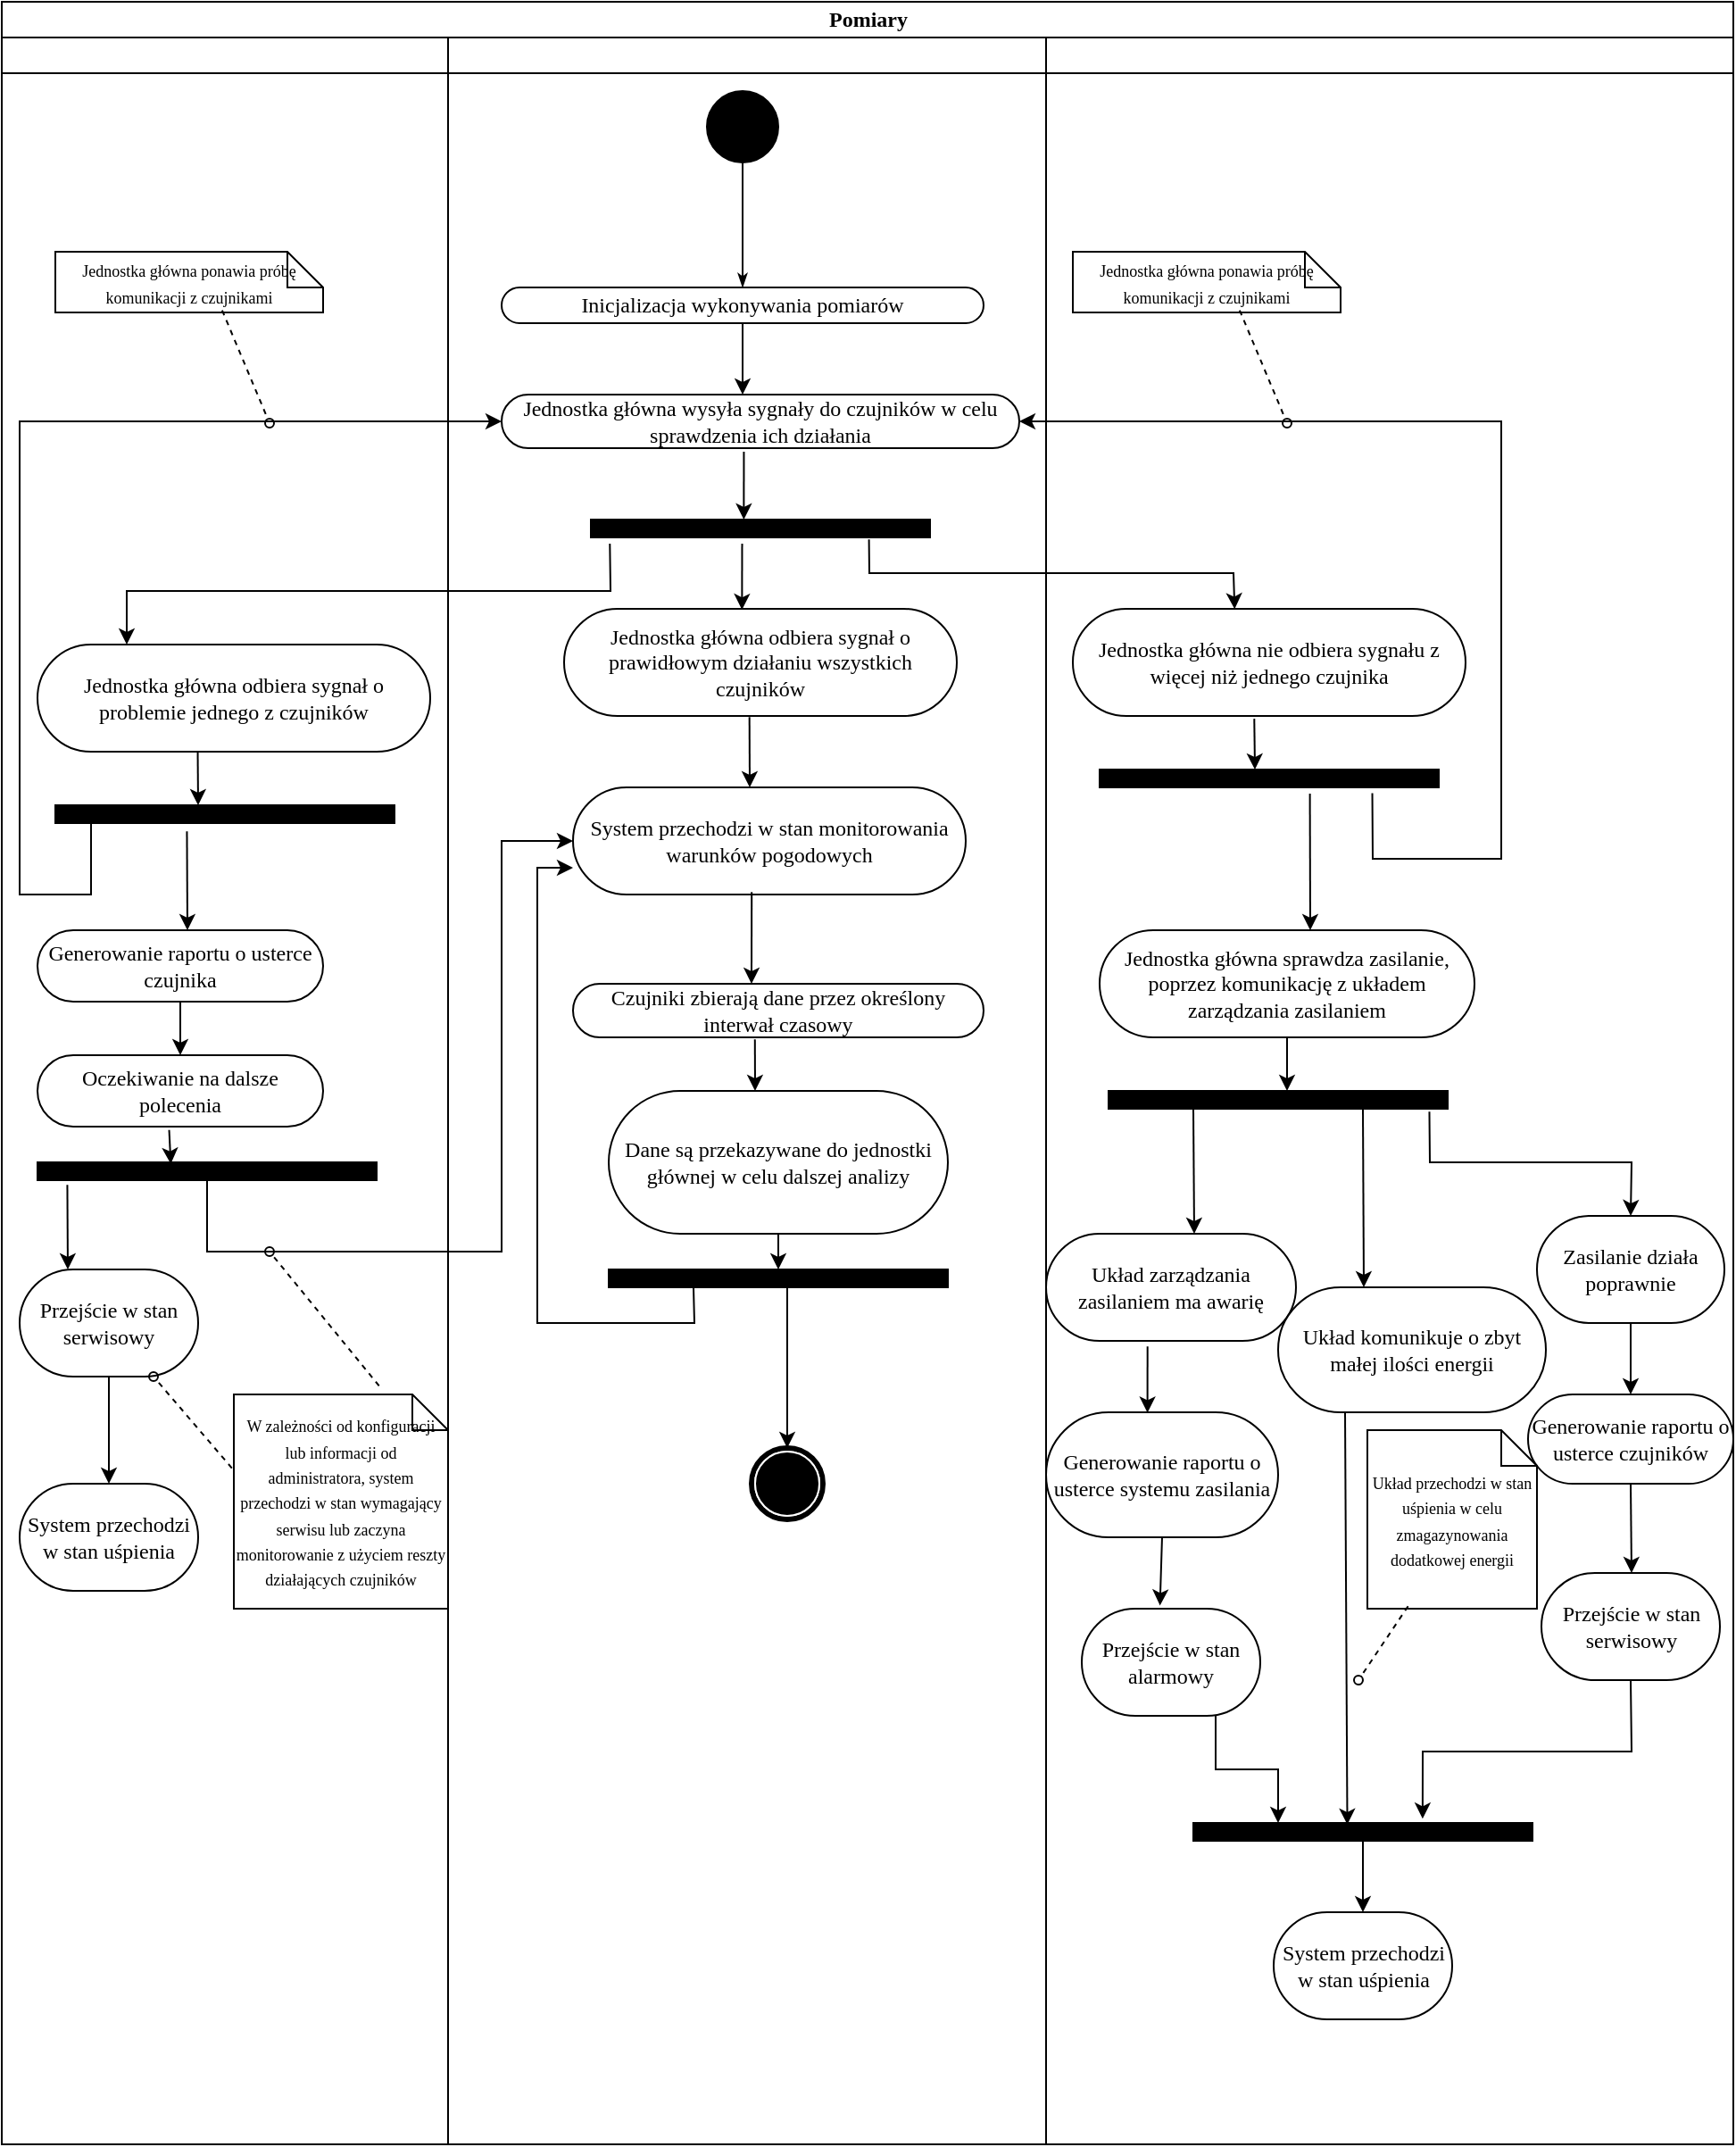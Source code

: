 <mxfile version="21.5.1" type="device">
  <diagram name="Page-1" id="0783ab3e-0a74-02c8-0abd-f7b4e66b4bec">
    <mxGraphModel dx="1063" dy="544" grid="1" gridSize="10" guides="1" tooltips="1" connect="1" arrows="1" fold="1" page="1" pageScale="1" pageWidth="850" pageHeight="1100" background="none" math="0" shadow="0">
      <root>
        <mxCell id="0" />
        <mxCell id="1" parent="0" />
        <mxCell id="1c1d494c118603dd-1" value="Pomiary" style="swimlane;html=1;childLayout=stackLayout;startSize=20;rounded=0;shadow=0;comic=0;labelBackgroundColor=none;strokeWidth=1;fontFamily=Verdana;fontSize=12;align=center;" parent="1" vertex="1">
          <mxGeometry x="40" y="20" width="970" height="1200" as="geometry" />
        </mxCell>
        <mxCell id="1c1d494c118603dd-2" value="" style="swimlane;html=1;startSize=20;" parent="1c1d494c118603dd-1" vertex="1">
          <mxGeometry y="20" width="250" height="1180" as="geometry" />
        </mxCell>
        <mxCell id="aZ85ElAMfdaMfV6Kr7nG-7" value="Jednostka główna odbiera sygnał o problemie jednego z czujników" style="rounded=1;whiteSpace=wrap;html=1;shadow=0;comic=0;labelBackgroundColor=none;strokeWidth=1;fontFamily=Verdana;fontSize=12;align=center;arcSize=50;" vertex="1" parent="1c1d494c118603dd-2">
          <mxGeometry x="20" y="340" width="220" height="60" as="geometry" />
        </mxCell>
        <mxCell id="aZ85ElAMfdaMfV6Kr7nG-9" value="" style="whiteSpace=wrap;html=1;rounded=0;shadow=0;comic=0;labelBackgroundColor=none;strokeWidth=1;fillColor=#000000;fontFamily=Verdana;fontSize=12;align=center;rotation=0;" vertex="1" parent="1c1d494c118603dd-2">
          <mxGeometry x="30" y="430" width="190" height="10" as="geometry" />
        </mxCell>
        <mxCell id="aZ85ElAMfdaMfV6Kr7nG-10" value="" style="endArrow=classic;html=1;rounded=0;exitX=0.408;exitY=0.991;exitDx=0;exitDy=0;exitPerimeter=0;" edge="1" parent="1c1d494c118603dd-2" source="aZ85ElAMfdaMfV6Kr7nG-7">
          <mxGeometry width="50" height="50" relative="1" as="geometry">
            <mxPoint x="110" y="530" as="sourcePoint" />
            <mxPoint x="110" y="430" as="targetPoint" />
          </mxGeometry>
        </mxCell>
        <mxCell id="aZ85ElAMfdaMfV6Kr7nG-11" value="&lt;font style=&quot;font-size: 9px;&quot;&gt;Jednostka główna ponawia próbę komunikacji z czujnikami&lt;/font&gt;" style="shape=note;whiteSpace=wrap;html=1;rounded=0;shadow=0;comic=0;labelBackgroundColor=none;strokeWidth=1;fontFamily=Verdana;fontSize=12;align=center;size=20;" vertex="1" parent="1c1d494c118603dd-2">
          <mxGeometry x="30" y="120" width="150" height="34" as="geometry" />
        </mxCell>
        <mxCell id="aZ85ElAMfdaMfV6Kr7nG-12" style="edgeStyle=none;rounded=0;html=1;dashed=1;labelBackgroundColor=none;startArrow=none;startFill=0;startSize=5;endArrow=oval;endFill=0;endSize=5;jettySize=auto;orthogonalLoop=1;strokeWidth=1;fontFamily=Verdana;fontSize=12;exitX=0.623;exitY=0.965;exitDx=0;exitDy=0;exitPerimeter=0;" edge="1" parent="1c1d494c118603dd-2" source="aZ85ElAMfdaMfV6Kr7nG-11">
          <mxGeometry relative="1" as="geometry">
            <mxPoint x="200" y="60" as="sourcePoint" />
            <mxPoint x="150" y="216" as="targetPoint" />
          </mxGeometry>
        </mxCell>
        <mxCell id="aZ85ElAMfdaMfV6Kr7nG-13" value="" style="endArrow=classic;html=1;rounded=0;exitX=0.388;exitY=1.464;exitDx=0;exitDy=0;exitPerimeter=0;" edge="1" parent="1c1d494c118603dd-2" source="aZ85ElAMfdaMfV6Kr7nG-9">
          <mxGeometry width="50" height="50" relative="1" as="geometry">
            <mxPoint x="130" y="610" as="sourcePoint" />
            <mxPoint x="104" y="500" as="targetPoint" />
            <Array as="points">
              <mxPoint x="104" y="500" />
            </Array>
          </mxGeometry>
        </mxCell>
        <mxCell id="aZ85ElAMfdaMfV6Kr7nG-14" value="Generowanie raportu o usterce czujnika" style="rounded=1;whiteSpace=wrap;html=1;shadow=0;comic=0;labelBackgroundColor=none;strokeWidth=1;fontFamily=Verdana;fontSize=12;align=center;arcSize=50;" vertex="1" parent="1c1d494c118603dd-2">
          <mxGeometry x="20" y="500" width="160" height="40" as="geometry" />
        </mxCell>
        <mxCell id="aZ85ElAMfdaMfV6Kr7nG-15" value="" style="endArrow=classic;html=1;rounded=0;exitX=0.5;exitY=1;exitDx=0;exitDy=0;" edge="1" parent="1c1d494c118603dd-2" source="aZ85ElAMfdaMfV6Kr7nG-14">
          <mxGeometry width="50" height="50" relative="1" as="geometry">
            <mxPoint x="70" y="690" as="sourcePoint" />
            <mxPoint x="100" y="570" as="targetPoint" />
          </mxGeometry>
        </mxCell>
        <mxCell id="aZ85ElAMfdaMfV6Kr7nG-16" value="Oczekiwanie na dalsze polecenia" style="rounded=1;whiteSpace=wrap;html=1;shadow=0;comic=0;labelBackgroundColor=none;strokeWidth=1;fontFamily=Verdana;fontSize=12;align=center;arcSize=50;" vertex="1" parent="1c1d494c118603dd-2">
          <mxGeometry x="20" y="570" width="160" height="40" as="geometry" />
        </mxCell>
        <mxCell id="aZ85ElAMfdaMfV6Kr7nG-17" value="" style="whiteSpace=wrap;html=1;rounded=0;shadow=0;comic=0;labelBackgroundColor=none;strokeWidth=1;fillColor=#000000;fontFamily=Verdana;fontSize=12;align=center;rotation=0;" vertex="1" parent="1c1d494c118603dd-2">
          <mxGeometry x="20" y="630" width="190" height="10" as="geometry" />
        </mxCell>
        <mxCell id="aZ85ElAMfdaMfV6Kr7nG-18" value="" style="endArrow=classic;html=1;rounded=0;exitX=0.461;exitY=1.046;exitDx=0;exitDy=0;exitPerimeter=0;entryX=0.393;entryY=0.082;entryDx=0;entryDy=0;entryPerimeter=0;" edge="1" parent="1c1d494c118603dd-2" source="aZ85ElAMfdaMfV6Kr7nG-16" target="aZ85ElAMfdaMfV6Kr7nG-17">
          <mxGeometry width="50" height="50" relative="1" as="geometry">
            <mxPoint x="100" y="730" as="sourcePoint" />
            <mxPoint x="150" y="680" as="targetPoint" />
          </mxGeometry>
        </mxCell>
        <mxCell id="aZ85ElAMfdaMfV6Kr7nG-19" value="" style="endArrow=classic;html=1;rounded=0;exitX=0.088;exitY=1.264;exitDx=0;exitDy=0;exitPerimeter=0;" edge="1" parent="1c1d494c118603dd-2" source="aZ85ElAMfdaMfV6Kr7nG-17">
          <mxGeometry width="50" height="50" relative="1" as="geometry">
            <mxPoint x="120" y="810" as="sourcePoint" />
            <mxPoint x="37" y="690" as="targetPoint" />
          </mxGeometry>
        </mxCell>
        <mxCell id="aZ85ElAMfdaMfV6Kr7nG-20" value="Przejście w stan serwisowy" style="rounded=1;whiteSpace=wrap;html=1;shadow=0;comic=0;labelBackgroundColor=none;strokeWidth=1;fontFamily=Verdana;fontSize=12;align=center;arcSize=50;" vertex="1" parent="1c1d494c118603dd-2">
          <mxGeometry x="10" y="690" width="100" height="60" as="geometry" />
        </mxCell>
        <mxCell id="1c1d494c118603dd-20" value="&lt;font style=&quot;font-size: 9px;&quot;&gt;W zależności od konfiguracji lub informacji od administratora, system przechodzi w stan wymagający serwisu lub zaczyna monitorowanie z użyciem reszty działających czujników&lt;/font&gt;" style="shape=note;whiteSpace=wrap;html=1;rounded=0;shadow=0;comic=0;labelBackgroundColor=none;strokeWidth=1;fontFamily=Verdana;fontSize=12;align=center;size=20;" parent="1c1d494c118603dd-2" vertex="1">
          <mxGeometry x="130" y="760" width="120" height="120" as="geometry" />
        </mxCell>
        <mxCell id="aZ85ElAMfdaMfV6Kr7nG-23" style="edgeStyle=none;rounded=0;html=1;dashed=1;labelBackgroundColor=none;startArrow=none;startFill=0;startSize=5;endArrow=oval;endFill=0;endSize=5;jettySize=auto;orthogonalLoop=1;strokeWidth=1;fontFamily=Verdana;fontSize=12;entryX=0.75;entryY=1;entryDx=0;entryDy=0;exitX=-0.009;exitY=0.344;exitDx=0;exitDy=0;exitPerimeter=0;" edge="1" parent="1c1d494c118603dd-2" source="1c1d494c118603dd-20" target="aZ85ElAMfdaMfV6Kr7nG-20">
          <mxGeometry relative="1" as="geometry">
            <mxPoint x="89.32" y="800" as="sourcePoint" />
            <mxPoint x="170.674" y="750" as="targetPoint" />
          </mxGeometry>
        </mxCell>
        <mxCell id="aZ85ElAMfdaMfV6Kr7nG-24" style="edgeStyle=none;rounded=0;html=1;dashed=1;labelBackgroundColor=none;startArrow=none;startFill=0;startSize=5;endArrow=oval;endFill=0;endSize=5;jettySize=auto;orthogonalLoop=1;strokeWidth=1;fontFamily=Verdana;fontSize=12;exitX=0.678;exitY=-0.04;exitDx=0;exitDy=0;exitPerimeter=0;" edge="1" parent="1c1d494c118603dd-2" source="1c1d494c118603dd-20">
          <mxGeometry relative="1" as="geometry">
            <mxPoint x="168.65" y="670" as="sourcePoint" />
            <mxPoint x="150" y="680" as="targetPoint" />
          </mxGeometry>
        </mxCell>
        <mxCell id="aZ85ElAMfdaMfV6Kr7nG-49" value="" style="endArrow=classic;html=1;rounded=0;exitX=0.5;exitY=1;exitDx=0;exitDy=0;" edge="1" parent="1c1d494c118603dd-2" source="aZ85ElAMfdaMfV6Kr7nG-20">
          <mxGeometry width="50" height="50" relative="1" as="geometry">
            <mxPoint x="30" y="870" as="sourcePoint" />
            <mxPoint x="60" y="810" as="targetPoint" />
          </mxGeometry>
        </mxCell>
        <mxCell id="aZ85ElAMfdaMfV6Kr7nG-50" value="System przechodzi w stan uśpienia" style="rounded=1;whiteSpace=wrap;html=1;shadow=0;comic=0;labelBackgroundColor=none;strokeWidth=1;fontFamily=Verdana;fontSize=12;align=center;arcSize=50;" vertex="1" parent="1c1d494c118603dd-2">
          <mxGeometry x="10" y="810" width="100" height="60" as="geometry" />
        </mxCell>
        <mxCell id="1c1d494c118603dd-3" value="" style="swimlane;html=1;startSize=20;" parent="1c1d494c118603dd-1" vertex="1">
          <mxGeometry x="250" y="20" width="335" height="1180" as="geometry" />
        </mxCell>
        <mxCell id="60571a20871a0731-4" value="" style="ellipse;whiteSpace=wrap;html=1;rounded=0;shadow=0;comic=0;labelBackgroundColor=none;strokeWidth=1;fillColor=#000000;fontFamily=Verdana;fontSize=12;align=center;" parent="1c1d494c118603dd-3" vertex="1">
          <mxGeometry x="145" y="30" width="40" height="40" as="geometry" />
        </mxCell>
        <mxCell id="60571a20871a0731-8" value="Inicjalizacja wykonywania pomiarów" style="rounded=1;whiteSpace=wrap;html=1;shadow=0;comic=0;labelBackgroundColor=none;strokeWidth=1;fontFamily=Verdana;fontSize=12;align=center;arcSize=50;" parent="1c1d494c118603dd-3" vertex="1">
          <mxGeometry x="30" y="140" width="270" height="20" as="geometry" />
        </mxCell>
        <mxCell id="1c1d494c118603dd-27" style="edgeStyle=orthogonalEdgeStyle;rounded=0;html=1;labelBackgroundColor=none;startArrow=none;startFill=0;startSize=5;endArrow=classicThin;endFill=1;endSize=5;jettySize=auto;orthogonalLoop=1;strokeWidth=1;fontFamily=Verdana;fontSize=12" parent="1c1d494c118603dd-3" source="60571a20871a0731-4" target="60571a20871a0731-8" edge="1">
          <mxGeometry relative="1" as="geometry">
            <Array as="points">
              <mxPoint x="165" y="125" />
            </Array>
          </mxGeometry>
        </mxCell>
        <mxCell id="aZ85ElAMfdaMfV6Kr7nG-3" value="" style="endArrow=classic;html=1;rounded=0;exitX=0.5;exitY=1;exitDx=0;exitDy=0;" edge="1" parent="1c1d494c118603dd-3" source="60571a20871a0731-8">
          <mxGeometry width="50" height="50" relative="1" as="geometry">
            <mxPoint x="110" y="370" as="sourcePoint" />
            <mxPoint x="165" y="200" as="targetPoint" />
          </mxGeometry>
        </mxCell>
        <mxCell id="aZ85ElAMfdaMfV6Kr7nG-4" value="Jednostka główna wysyła sygnały do czujników w celu sprawdzenia ich działania" style="rounded=1;whiteSpace=wrap;html=1;shadow=0;comic=0;labelBackgroundColor=none;strokeWidth=1;fontFamily=Verdana;fontSize=12;align=center;arcSize=50;" vertex="1" parent="1c1d494c118603dd-3">
          <mxGeometry x="30" y="200" width="290" height="30" as="geometry" />
        </mxCell>
        <mxCell id="aZ85ElAMfdaMfV6Kr7nG-1" value="" style="whiteSpace=wrap;html=1;rounded=0;shadow=0;comic=0;labelBackgroundColor=none;strokeWidth=1;fillColor=#000000;fontFamily=Verdana;fontSize=12;align=center;rotation=0;" vertex="1" parent="1c1d494c118603dd-3">
          <mxGeometry x="80" y="270" width="190" height="10" as="geometry" />
        </mxCell>
        <mxCell id="aZ85ElAMfdaMfV6Kr7nG-5" value="" style="endArrow=classic;html=1;rounded=0;exitX=0.468;exitY=1.067;exitDx=0;exitDy=0;exitPerimeter=0;entryX=0.451;entryY=0;entryDx=0;entryDy=0;entryPerimeter=0;" edge="1" parent="1c1d494c118603dd-3" source="aZ85ElAMfdaMfV6Kr7nG-4" target="aZ85ElAMfdaMfV6Kr7nG-1">
          <mxGeometry width="50" height="50" relative="1" as="geometry">
            <mxPoint x="110" y="270" as="sourcePoint" />
            <mxPoint x="166" y="250" as="targetPoint" />
          </mxGeometry>
        </mxCell>
        <mxCell id="aZ85ElAMfdaMfV6Kr7nG-6" value="" style="endArrow=classic;html=1;rounded=0;exitX=0.056;exitY=1.346;exitDx=0;exitDy=0;exitPerimeter=0;" edge="1" parent="1c1d494c118603dd-3" source="aZ85ElAMfdaMfV6Kr7nG-1">
          <mxGeometry width="50" height="50" relative="1" as="geometry">
            <mxPoint x="170" y="430" as="sourcePoint" />
            <mxPoint x="-180" y="340" as="targetPoint" />
            <Array as="points">
              <mxPoint x="91" y="310" />
              <mxPoint x="-180" y="310" />
            </Array>
          </mxGeometry>
        </mxCell>
        <mxCell id="aZ85ElAMfdaMfV6Kr7nG-25" value="Jednostka główna odbiera sygnał o prawidłowym działaniu wszystkich czujników" style="rounded=1;whiteSpace=wrap;html=1;shadow=0;comic=0;labelBackgroundColor=none;strokeWidth=1;fontFamily=Verdana;fontSize=12;align=center;arcSize=50;" vertex="1" parent="1c1d494c118603dd-3">
          <mxGeometry x="65" y="320" width="220" height="60" as="geometry" />
        </mxCell>
        <mxCell id="aZ85ElAMfdaMfV6Kr7nG-26" value="" style="endArrow=classic;html=1;rounded=0;exitX=0.446;exitY=1.355;exitDx=0;exitDy=0;exitPerimeter=0;entryX=0.453;entryY=0.009;entryDx=0;entryDy=0;entryPerimeter=0;" edge="1" parent="1c1d494c118603dd-3" source="aZ85ElAMfdaMfV6Kr7nG-1" target="aZ85ElAMfdaMfV6Kr7nG-25">
          <mxGeometry width="50" height="50" relative="1" as="geometry">
            <mxPoint x="180" y="340" as="sourcePoint" />
            <mxPoint x="230" y="290" as="targetPoint" />
          </mxGeometry>
        </mxCell>
        <mxCell id="aZ85ElAMfdaMfV6Kr7nG-27" value="" style="endArrow=classic;html=1;rounded=0;exitX=0.472;exitY=1.011;exitDx=0;exitDy=0;exitPerimeter=0;" edge="1" parent="1c1d494c118603dd-3" source="aZ85ElAMfdaMfV6Kr7nG-25">
          <mxGeometry width="50" height="50" relative="1" as="geometry">
            <mxPoint x="170" y="470" as="sourcePoint" />
            <mxPoint x="169" y="420" as="targetPoint" />
          </mxGeometry>
        </mxCell>
        <mxCell id="aZ85ElAMfdaMfV6Kr7nG-28" value="System przechodzi w stan monitorowania warunków pogodowych" style="rounded=1;whiteSpace=wrap;html=1;shadow=0;comic=0;labelBackgroundColor=none;strokeWidth=1;fontFamily=Verdana;fontSize=12;align=center;arcSize=50;" vertex="1" parent="1c1d494c118603dd-3">
          <mxGeometry x="70" y="420" width="220" height="60" as="geometry" />
        </mxCell>
        <mxCell id="60571a20871a0731-5" value="" style="shape=mxgraph.bpmn.shape;html=1;verticalLabelPosition=bottom;labelBackgroundColor=#ffffff;verticalAlign=top;perimeter=ellipsePerimeter;outline=end;symbol=terminate;rounded=0;shadow=0;comic=0;strokeWidth=1;fontFamily=Verdana;fontSize=12;align=center;" parent="1c1d494c118603dd-3" vertex="1">
          <mxGeometry x="170" y="790" width="40" height="40" as="geometry" />
        </mxCell>
        <mxCell id="aZ85ElAMfdaMfV6Kr7nG-70" value="" style="endArrow=classic;html=1;rounded=0;exitX=0.455;exitY=0.977;exitDx=0;exitDy=0;exitPerimeter=0;" edge="1" parent="1c1d494c118603dd-3" source="aZ85ElAMfdaMfV6Kr7nG-28">
          <mxGeometry width="50" height="50" relative="1" as="geometry">
            <mxPoint x="190" y="720" as="sourcePoint" />
            <mxPoint x="170" y="530" as="targetPoint" />
          </mxGeometry>
        </mxCell>
        <mxCell id="aZ85ElAMfdaMfV6Kr7nG-71" value="Czujniki zbierają dane przez określony interwał czasowy" style="rounded=1;whiteSpace=wrap;html=1;shadow=0;comic=0;labelBackgroundColor=none;strokeWidth=1;fontFamily=Verdana;fontSize=12;align=center;arcSize=50;" vertex="1" parent="1c1d494c118603dd-3">
          <mxGeometry x="70" y="530" width="230" height="30" as="geometry" />
        </mxCell>
        <mxCell id="aZ85ElAMfdaMfV6Kr7nG-72" value="Dane są przekazywane do jednostki głównej w celu dalszej analizy" style="rounded=1;whiteSpace=wrap;html=1;shadow=0;comic=0;labelBackgroundColor=none;strokeWidth=1;fontFamily=Verdana;fontSize=12;align=center;arcSize=50;" vertex="1" parent="1c1d494c118603dd-3">
          <mxGeometry x="90" y="590" width="190" height="80" as="geometry" />
        </mxCell>
        <mxCell id="aZ85ElAMfdaMfV6Kr7nG-73" value="" style="endArrow=classic;html=1;rounded=0;exitX=0.443;exitY=1.039;exitDx=0;exitDy=0;exitPerimeter=0;" edge="1" parent="1c1d494c118603dd-3" source="aZ85ElAMfdaMfV6Kr7nG-71">
          <mxGeometry width="50" height="50" relative="1" as="geometry">
            <mxPoint x="160" y="800" as="sourcePoint" />
            <mxPoint x="172" y="590" as="targetPoint" />
          </mxGeometry>
        </mxCell>
        <mxCell id="aZ85ElAMfdaMfV6Kr7nG-74" value="" style="endArrow=classic;html=1;rounded=0;entryX=0;entryY=0.75;entryDx=0;entryDy=0;exitX=0.25;exitY=1;exitDx=0;exitDy=0;" edge="1" parent="1c1d494c118603dd-3" source="aZ85ElAMfdaMfV6Kr7nG-77" target="aZ85ElAMfdaMfV6Kr7nG-28">
          <mxGeometry width="50" height="50" relative="1" as="geometry">
            <mxPoint x="140" y="740" as="sourcePoint" />
            <mxPoint x="50" y="460" as="targetPoint" />
            <Array as="points">
              <mxPoint x="138" y="720" />
              <mxPoint x="50" y="720" />
              <mxPoint x="50" y="465" />
            </Array>
          </mxGeometry>
        </mxCell>
        <mxCell id="aZ85ElAMfdaMfV6Kr7nG-77" value="" style="whiteSpace=wrap;html=1;rounded=0;shadow=0;comic=0;labelBackgroundColor=none;strokeWidth=1;fillColor=#000000;fontFamily=Verdana;fontSize=12;align=center;rotation=0;" vertex="1" parent="1c1d494c118603dd-3">
          <mxGeometry x="90" y="690" width="190" height="10" as="geometry" />
        </mxCell>
        <mxCell id="aZ85ElAMfdaMfV6Kr7nG-78" value="" style="endArrow=classic;html=1;rounded=0;exitX=0.5;exitY=1;exitDx=0;exitDy=0;entryX=0.5;entryY=0;entryDx=0;entryDy=0;" edge="1" parent="1c1d494c118603dd-3" source="aZ85ElAMfdaMfV6Kr7nG-72" target="aZ85ElAMfdaMfV6Kr7nG-77">
          <mxGeometry width="50" height="50" relative="1" as="geometry">
            <mxPoint x="210" y="780" as="sourcePoint" />
            <mxPoint x="260" y="730" as="targetPoint" />
          </mxGeometry>
        </mxCell>
        <mxCell id="aZ85ElAMfdaMfV6Kr7nG-81" value="" style="endArrow=classic;html=1;rounded=0;entryX=0.5;entryY=0;entryDx=0;entryDy=0;" edge="1" parent="1c1d494c118603dd-3" target="60571a20871a0731-5">
          <mxGeometry width="50" height="50" relative="1" as="geometry">
            <mxPoint x="190" y="700" as="sourcePoint" />
            <mxPoint x="270" y="830" as="targetPoint" />
          </mxGeometry>
        </mxCell>
        <mxCell id="1c1d494c118603dd-30" style="edgeStyle=orthogonalEdgeStyle;rounded=0;html=1;exitX=0.25;exitY=1;entryX=0.5;entryY=0;labelBackgroundColor=none;startArrow=none;startFill=0;startSize=5;endArrow=classicThin;endFill=1;endSize=5;jettySize=auto;orthogonalLoop=1;strokeWidth=1;fontFamily=Verdana;fontSize=12" parent="1c1d494c118603dd-1" source="60571a20871a0731-3" edge="1">
          <mxGeometry relative="1" as="geometry">
            <Array as="points">
              <mxPoint x="317" y="210" />
              <mxPoint x="140" y="210" />
            </Array>
            <mxPoint x="140" y="240" as="targetPoint" />
          </mxGeometry>
        </mxCell>
        <mxCell id="aZ85ElAMfdaMfV6Kr7nG-8" value="" style="endArrow=classic;html=1;rounded=0;entryX=0;entryY=0.5;entryDx=0;entryDy=0;" edge="1" parent="1c1d494c118603dd-1" target="aZ85ElAMfdaMfV6Kr7nG-4">
          <mxGeometry width="50" height="50" relative="1" as="geometry">
            <mxPoint x="50" y="460" as="sourcePoint" />
            <mxPoint x="190" y="320" as="targetPoint" />
            <Array as="points">
              <mxPoint x="50" y="490" />
              <mxPoint x="50" y="500" />
              <mxPoint x="10" y="500" />
              <mxPoint x="10" y="235" />
            </Array>
          </mxGeometry>
        </mxCell>
        <mxCell id="aZ85ElAMfdaMfV6Kr7nG-21" value="" style="endArrow=classic;html=1;rounded=0;exitX=0.5;exitY=1;exitDx=0;exitDy=0;entryX=0;entryY=0.5;entryDx=0;entryDy=0;" edge="1" parent="1c1d494c118603dd-1" source="aZ85ElAMfdaMfV6Kr7nG-17" target="aZ85ElAMfdaMfV6Kr7nG-28">
          <mxGeometry width="50" height="50" relative="1" as="geometry">
            <mxPoint x="160" y="880" as="sourcePoint" />
            <mxPoint x="310" y="460" as="targetPoint" />
            <Array as="points">
              <mxPoint x="115" y="700" />
              <mxPoint x="280" y="700" />
              <mxPoint x="280" y="470" />
            </Array>
          </mxGeometry>
        </mxCell>
        <mxCell id="aZ85ElAMfdaMfV6Kr7nG-30" value="" style="endArrow=classic;html=1;rounded=0;exitX=0.82;exitY=1.118;exitDx=0;exitDy=0;exitPerimeter=0;entryX=0.412;entryY=0.003;entryDx=0;entryDy=0;entryPerimeter=0;" edge="1" parent="1c1d494c118603dd-1" source="aZ85ElAMfdaMfV6Kr7nG-1" target="1c1d494c118603dd-5">
          <mxGeometry width="50" height="50" relative="1" as="geometry">
            <mxPoint x="680" y="310" as="sourcePoint" />
            <mxPoint x="730" y="260" as="targetPoint" />
            <Array as="points">
              <mxPoint x="486" y="320" />
              <mxPoint x="690" y="320" />
            </Array>
          </mxGeometry>
        </mxCell>
        <mxCell id="aZ85ElAMfdaMfV6Kr7nG-33" value="" style="endArrow=classic;html=1;rounded=0;exitX=0.804;exitY=1.328;exitDx=0;exitDy=0;exitPerimeter=0;entryX=1;entryY=0.5;entryDx=0;entryDy=0;" edge="1" parent="1c1d494c118603dd-1" source="aZ85ElAMfdaMfV6Kr7nG-31" target="aZ85ElAMfdaMfV6Kr7nG-4">
          <mxGeometry width="50" height="50" relative="1" as="geometry">
            <mxPoint x="770" y="490" as="sourcePoint" />
            <mxPoint x="820" y="230" as="targetPoint" />
            <Array as="points">
              <mxPoint x="768" y="480" />
              <mxPoint x="840" y="480" />
              <mxPoint x="840" y="360" />
              <mxPoint x="840" y="235" />
            </Array>
          </mxGeometry>
        </mxCell>
        <mxCell id="1c1d494c118603dd-4" value="" style="swimlane;html=1;startSize=20;" parent="1c1d494c118603dd-1" vertex="1">
          <mxGeometry x="585" y="20" width="385" height="1180" as="geometry" />
        </mxCell>
        <mxCell id="1c1d494c118603dd-5" value="Jednostka główna nie odbiera sygnału z więcej niż jednego czujnika" style="rounded=1;whiteSpace=wrap;html=1;shadow=0;comic=0;labelBackgroundColor=none;strokeWidth=1;fontFamily=Verdana;fontSize=12;align=center;arcSize=50;" parent="1c1d494c118603dd-4" vertex="1">
          <mxGeometry x="15" y="320" width="220" height="60" as="geometry" />
        </mxCell>
        <mxCell id="aZ85ElAMfdaMfV6Kr7nG-31" value="" style="whiteSpace=wrap;html=1;rounded=0;shadow=0;comic=0;labelBackgroundColor=none;strokeWidth=1;fillColor=#000000;fontFamily=Verdana;fontSize=12;align=center;rotation=0;" vertex="1" parent="1c1d494c118603dd-4">
          <mxGeometry x="30" y="410" width="190" height="10" as="geometry" />
        </mxCell>
        <mxCell id="aZ85ElAMfdaMfV6Kr7nG-32" value="" style="endArrow=classic;html=1;rounded=0;exitX=0.462;exitY=1.026;exitDx=0;exitDy=0;exitPerimeter=0;" edge="1" parent="1c1d494c118603dd-4" source="1c1d494c118603dd-5">
          <mxGeometry width="50" height="50" relative="1" as="geometry">
            <mxPoint x="125" y="600" as="sourcePoint" />
            <mxPoint x="117" y="410" as="targetPoint" />
          </mxGeometry>
        </mxCell>
        <mxCell id="aZ85ElAMfdaMfV6Kr7nG-34" value="&lt;font style=&quot;font-size: 9px;&quot;&gt;Jednostka główna ponawia próbę komunikacji z czujnikami&lt;/font&gt;" style="shape=note;whiteSpace=wrap;html=1;rounded=0;shadow=0;comic=0;labelBackgroundColor=none;strokeWidth=1;fontFamily=Verdana;fontSize=12;align=center;size=20;" vertex="1" parent="1c1d494c118603dd-4">
          <mxGeometry x="15" y="120" width="150" height="34" as="geometry" />
        </mxCell>
        <mxCell id="aZ85ElAMfdaMfV6Kr7nG-35" style="edgeStyle=none;rounded=0;html=1;dashed=1;labelBackgroundColor=none;startArrow=none;startFill=0;startSize=5;endArrow=oval;endFill=0;endSize=5;jettySize=auto;orthogonalLoop=1;strokeWidth=1;fontFamily=Verdana;fontSize=12;exitX=0.623;exitY=0.965;exitDx=0;exitDy=0;exitPerimeter=0;" edge="1" parent="1c1d494c118603dd-4" source="aZ85ElAMfdaMfV6Kr7nG-34">
          <mxGeometry relative="1" as="geometry">
            <mxPoint x="185" y="60" as="sourcePoint" />
            <mxPoint x="135" y="216" as="targetPoint" />
          </mxGeometry>
        </mxCell>
        <mxCell id="aZ85ElAMfdaMfV6Kr7nG-36" value="" style="endArrow=classic;html=1;rounded=0;exitX=0.62;exitY=1.346;exitDx=0;exitDy=0;exitPerimeter=0;" edge="1" parent="1c1d494c118603dd-4" source="aZ85ElAMfdaMfV6Kr7nG-31">
          <mxGeometry width="50" height="50" relative="1" as="geometry">
            <mxPoint x="135" y="550" as="sourcePoint" />
            <mxPoint x="148" y="500" as="targetPoint" />
          </mxGeometry>
        </mxCell>
        <mxCell id="aZ85ElAMfdaMfV6Kr7nG-37" value="Jednostka główna sprawdza zasilanie, poprzez komunikację z układem zarządzania zasilaniem" style="rounded=1;whiteSpace=wrap;html=1;shadow=0;comic=0;labelBackgroundColor=none;strokeWidth=1;fontFamily=Verdana;fontSize=12;align=center;arcSize=50;" vertex="1" parent="1c1d494c118603dd-4">
          <mxGeometry x="30" y="500" width="210" height="60" as="geometry" />
        </mxCell>
        <mxCell id="aZ85ElAMfdaMfV6Kr7nG-38" value="" style="whiteSpace=wrap;html=1;rounded=0;shadow=0;comic=0;labelBackgroundColor=none;strokeWidth=1;fillColor=#000000;fontFamily=Verdana;fontSize=12;align=center;rotation=0;" vertex="1" parent="1c1d494c118603dd-4">
          <mxGeometry x="35" y="590" width="190" height="10" as="geometry" />
        </mxCell>
        <mxCell id="aZ85ElAMfdaMfV6Kr7nG-40" value="" style="endArrow=classic;html=1;rounded=0;exitX=0.5;exitY=1;exitDx=0;exitDy=0;" edge="1" parent="1c1d494c118603dd-4" source="aZ85ElAMfdaMfV6Kr7nG-37">
          <mxGeometry width="50" height="50" relative="1" as="geometry">
            <mxPoint x="95" y="680" as="sourcePoint" />
            <mxPoint x="135" y="590" as="targetPoint" />
          </mxGeometry>
        </mxCell>
        <mxCell id="aZ85ElAMfdaMfV6Kr7nG-41" value="Zasilanie działa poprawnie" style="rounded=1;whiteSpace=wrap;html=1;shadow=0;comic=0;labelBackgroundColor=none;strokeWidth=1;fontFamily=Verdana;fontSize=12;align=center;arcSize=50;" vertex="1" parent="1c1d494c118603dd-4">
          <mxGeometry x="275" y="660" width="105" height="60" as="geometry" />
        </mxCell>
        <mxCell id="aZ85ElAMfdaMfV6Kr7nG-42" value="" style="endArrow=classic;html=1;rounded=0;entryX=0.5;entryY=0;entryDx=0;entryDy=0;exitX=0.946;exitY=1.164;exitDx=0;exitDy=0;exitPerimeter=0;" edge="1" parent="1c1d494c118603dd-4" source="aZ85ElAMfdaMfV6Kr7nG-38" target="aZ85ElAMfdaMfV6Kr7nG-41">
          <mxGeometry width="50" height="50" relative="1" as="geometry">
            <mxPoint x="235" y="603" as="sourcePoint" />
            <mxPoint x="150" y="730" as="targetPoint" />
            <Array as="points">
              <mxPoint x="215" y="630" />
              <mxPoint x="328" y="630" />
            </Array>
          </mxGeometry>
        </mxCell>
        <mxCell id="aZ85ElAMfdaMfV6Kr7nG-43" value="Generowanie raportu o usterce czujników" style="rounded=1;whiteSpace=wrap;html=1;shadow=0;comic=0;labelBackgroundColor=none;strokeWidth=1;fontFamily=Verdana;fontSize=12;align=center;arcSize=50;" vertex="1" parent="1c1d494c118603dd-4">
          <mxGeometry x="270" y="760" width="115" height="50" as="geometry" />
        </mxCell>
        <mxCell id="aZ85ElAMfdaMfV6Kr7nG-46" value="Układ zarządzania zasilaniem ma awarię" style="rounded=1;whiteSpace=wrap;html=1;shadow=0;comic=0;labelBackgroundColor=none;strokeWidth=1;fontFamily=Verdana;fontSize=12;align=center;arcSize=50;" vertex="1" parent="1c1d494c118603dd-4">
          <mxGeometry y="670" width="140" height="60" as="geometry" />
        </mxCell>
        <mxCell id="aZ85ElAMfdaMfV6Kr7nG-47" value="" style="endArrow=classic;html=1;rounded=0;exitX=0.5;exitY=1;exitDx=0;exitDy=0;entryX=0.5;entryY=0;entryDx=0;entryDy=0;" edge="1" parent="1c1d494c118603dd-4" source="aZ85ElAMfdaMfV6Kr7nG-41" target="aZ85ElAMfdaMfV6Kr7nG-43">
          <mxGeometry width="50" height="50" relative="1" as="geometry">
            <mxPoint x="110" y="770" as="sourcePoint" />
            <mxPoint x="160" y="720" as="targetPoint" />
          </mxGeometry>
        </mxCell>
        <mxCell id="aZ85ElAMfdaMfV6Kr7nG-51" value="" style="endArrow=classic;html=1;rounded=0;exitX=0.5;exitY=1;exitDx=0;exitDy=0;" edge="1" parent="1c1d494c118603dd-4" source="aZ85ElAMfdaMfV6Kr7nG-43">
          <mxGeometry width="50" height="50" relative="1" as="geometry">
            <mxPoint x="260" y="930" as="sourcePoint" />
            <mxPoint x="328" y="860" as="targetPoint" />
          </mxGeometry>
        </mxCell>
        <mxCell id="aZ85ElAMfdaMfV6Kr7nG-52" value="Przejście w stan serwisowy" style="rounded=1;whiteSpace=wrap;html=1;shadow=0;comic=0;labelBackgroundColor=none;strokeWidth=1;fontFamily=Verdana;fontSize=12;align=center;arcSize=50;" vertex="1" parent="1c1d494c118603dd-4">
          <mxGeometry x="277.5" y="860" width="100" height="60" as="geometry" />
        </mxCell>
        <mxCell id="aZ85ElAMfdaMfV6Kr7nG-53" value="" style="endArrow=classic;html=1;rounded=0;exitX=0.5;exitY=1;exitDx=0;exitDy=0;entryX=0.676;entryY=-0.236;entryDx=0;entryDy=0;entryPerimeter=0;" edge="1" parent="1c1d494c118603dd-4" source="aZ85ElAMfdaMfV6Kr7nG-52" target="aZ85ElAMfdaMfV6Kr7nG-61">
          <mxGeometry width="50" height="50" relative="1" as="geometry">
            <mxPoint x="282.5" y="920" as="sourcePoint" />
            <mxPoint x="282.5" y="980" as="targetPoint" />
            <Array as="points">
              <mxPoint x="328" y="960" />
              <mxPoint x="211" y="960" />
            </Array>
          </mxGeometry>
        </mxCell>
        <mxCell id="aZ85ElAMfdaMfV6Kr7nG-54" value="System przechodzi w stan uśpienia" style="rounded=1;whiteSpace=wrap;html=1;shadow=0;comic=0;labelBackgroundColor=none;strokeWidth=1;fontFamily=Verdana;fontSize=12;align=center;arcSize=50;" vertex="1" parent="1c1d494c118603dd-4">
          <mxGeometry x="127.5" y="1050" width="100" height="60" as="geometry" />
        </mxCell>
        <mxCell id="aZ85ElAMfdaMfV6Kr7nG-55" value="" style="endArrow=classic;html=1;rounded=0;exitX=0.25;exitY=1;exitDx=0;exitDy=0;" edge="1" parent="1c1d494c118603dd-4" source="aZ85ElAMfdaMfV6Kr7nG-38">
          <mxGeometry width="50" height="50" relative="1" as="geometry">
            <mxPoint x="55" y="740" as="sourcePoint" />
            <mxPoint x="83" y="670" as="targetPoint" />
          </mxGeometry>
        </mxCell>
        <mxCell id="aZ85ElAMfdaMfV6Kr7nG-56" value="" style="endArrow=classic;html=1;rounded=0;exitX=0.406;exitY=1.053;exitDx=0;exitDy=0;entryX=0.437;entryY=0.003;entryDx=0;entryDy=0;exitPerimeter=0;entryPerimeter=0;" edge="1" parent="1c1d494c118603dd-4" source="aZ85ElAMfdaMfV6Kr7nG-46" target="aZ85ElAMfdaMfV6Kr7nG-57">
          <mxGeometry width="50" height="50" relative="1" as="geometry">
            <mxPoint x="55" y="930" as="sourcePoint" />
            <mxPoint x="100" y="770" as="targetPoint" />
          </mxGeometry>
        </mxCell>
        <mxCell id="aZ85ElAMfdaMfV6Kr7nG-57" value="Generowanie raportu o usterce systemu zasilania" style="rounded=1;whiteSpace=wrap;html=1;shadow=0;comic=0;labelBackgroundColor=none;strokeWidth=1;fontFamily=Verdana;fontSize=12;align=center;arcSize=50;" vertex="1" parent="1c1d494c118603dd-4">
          <mxGeometry y="770" width="130" height="70" as="geometry" />
        </mxCell>
        <mxCell id="aZ85ElAMfdaMfV6Kr7nG-59" value="" style="endArrow=classic;html=1;rounded=0;exitX=0.5;exitY=1;exitDx=0;exitDy=0;entryX=0.438;entryY=-0.03;entryDx=0;entryDy=0;entryPerimeter=0;" edge="1" parent="1c1d494c118603dd-4" source="aZ85ElAMfdaMfV6Kr7nG-57" target="aZ85ElAMfdaMfV6Kr7nG-60">
          <mxGeometry width="50" height="50" relative="1" as="geometry">
            <mxPoint x="85" y="960" as="sourcePoint" />
            <mxPoint x="105" y="880" as="targetPoint" />
          </mxGeometry>
        </mxCell>
        <mxCell id="aZ85ElAMfdaMfV6Kr7nG-60" value="Przejście w stan alarmowy" style="rounded=1;whiteSpace=wrap;html=1;shadow=0;comic=0;labelBackgroundColor=none;strokeWidth=1;fontFamily=Verdana;fontSize=12;align=center;arcSize=50;" vertex="1" parent="1c1d494c118603dd-4">
          <mxGeometry x="20" y="880" width="100" height="60" as="geometry" />
        </mxCell>
        <mxCell id="aZ85ElAMfdaMfV6Kr7nG-61" value="" style="whiteSpace=wrap;html=1;rounded=0;shadow=0;comic=0;labelBackgroundColor=none;strokeWidth=1;fillColor=#000000;fontFamily=Verdana;fontSize=12;align=center;rotation=0;" vertex="1" parent="1c1d494c118603dd-4">
          <mxGeometry x="82.5" y="1000" width="190" height="10" as="geometry" />
        </mxCell>
        <mxCell id="aZ85ElAMfdaMfV6Kr7nG-62" value="" style="endArrow=classic;html=1;rounded=0;entryX=0.25;entryY=0;entryDx=0;entryDy=0;exitX=0.75;exitY=1;exitDx=0;exitDy=0;" edge="1" parent="1c1d494c118603dd-4" source="aZ85ElAMfdaMfV6Kr7nG-60" target="aZ85ElAMfdaMfV6Kr7nG-61">
          <mxGeometry width="50" height="50" relative="1" as="geometry">
            <mxPoint x="85" y="1110" as="sourcePoint" />
            <mxPoint x="135" y="1060" as="targetPoint" />
            <Array as="points">
              <mxPoint x="95" y="970" />
              <mxPoint x="130" y="970" />
            </Array>
          </mxGeometry>
        </mxCell>
        <mxCell id="aZ85ElAMfdaMfV6Kr7nG-63" value="" style="endArrow=classic;html=1;rounded=0;exitX=0.5;exitY=1;exitDx=0;exitDy=0;entryX=0.5;entryY=0;entryDx=0;entryDy=0;" edge="1" parent="1c1d494c118603dd-4" source="aZ85ElAMfdaMfV6Kr7nG-61" target="aZ85ElAMfdaMfV6Kr7nG-54">
          <mxGeometry width="50" height="50" relative="1" as="geometry">
            <mxPoint x="25" y="1160" as="sourcePoint" />
            <mxPoint x="75" y="1110" as="targetPoint" />
          </mxGeometry>
        </mxCell>
        <mxCell id="aZ85ElAMfdaMfV6Kr7nG-64" value="" style="endArrow=classic;html=1;rounded=0;exitX=0.75;exitY=1;exitDx=0;exitDy=0;" edge="1" parent="1c1d494c118603dd-4" source="aZ85ElAMfdaMfV6Kr7nG-38">
          <mxGeometry width="50" height="50" relative="1" as="geometry">
            <mxPoint x="185" y="760" as="sourcePoint" />
            <mxPoint x="178" y="700" as="targetPoint" />
          </mxGeometry>
        </mxCell>
        <mxCell id="aZ85ElAMfdaMfV6Kr7nG-66" value="Układ komunikuje o zbyt małej ilości energii" style="rounded=1;whiteSpace=wrap;html=1;shadow=0;comic=0;labelBackgroundColor=none;strokeWidth=1;fontFamily=Verdana;fontSize=12;align=center;arcSize=50;" vertex="1" parent="1c1d494c118603dd-4">
          <mxGeometry x="130" y="700" width="150" height="70" as="geometry" />
        </mxCell>
        <mxCell id="aZ85ElAMfdaMfV6Kr7nG-67" value="" style="endArrow=classic;html=1;rounded=0;exitX=0.25;exitY=1;exitDx=0;exitDy=0;entryX=0.454;entryY=0.091;entryDx=0;entryDy=0;entryPerimeter=0;" edge="1" parent="1c1d494c118603dd-4" source="aZ85ElAMfdaMfV6Kr7nG-66" target="aZ85ElAMfdaMfV6Kr7nG-61">
          <mxGeometry width="50" height="50" relative="1" as="geometry">
            <mxPoint x="165" y="890" as="sourcePoint" />
            <mxPoint x="215" y="840" as="targetPoint" />
          </mxGeometry>
        </mxCell>
        <mxCell id="aZ85ElAMfdaMfV6Kr7nG-68" value="&lt;font style=&quot;font-size: 9px;&quot;&gt;Układ przechodzi w stan uśpienia w celu zmagazynowania dodatkowej energii&lt;/font&gt;" style="shape=note;whiteSpace=wrap;html=1;rounded=0;shadow=0;comic=0;labelBackgroundColor=none;strokeWidth=1;fontFamily=Verdana;fontSize=12;align=center;size=20;" vertex="1" parent="1c1d494c118603dd-4">
          <mxGeometry x="180" y="780" width="95" height="100" as="geometry" />
        </mxCell>
        <mxCell id="aZ85ElAMfdaMfV6Kr7nG-69" style="edgeStyle=none;rounded=0;html=1;dashed=1;labelBackgroundColor=none;startArrow=none;startFill=0;startSize=5;endArrow=oval;endFill=0;endSize=5;jettySize=auto;orthogonalLoop=1;strokeWidth=1;fontFamily=Verdana;fontSize=12;exitX=0.24;exitY=0.986;exitDx=0;exitDy=0;exitPerimeter=0;" edge="1" parent="1c1d494c118603dd-4" source="aZ85ElAMfdaMfV6Kr7nG-68">
          <mxGeometry relative="1" as="geometry">
            <mxPoint x="205" y="890" as="sourcePoint" />
            <mxPoint x="175" y="920" as="targetPoint" />
          </mxGeometry>
        </mxCell>
      </root>
    </mxGraphModel>
  </diagram>
</mxfile>
